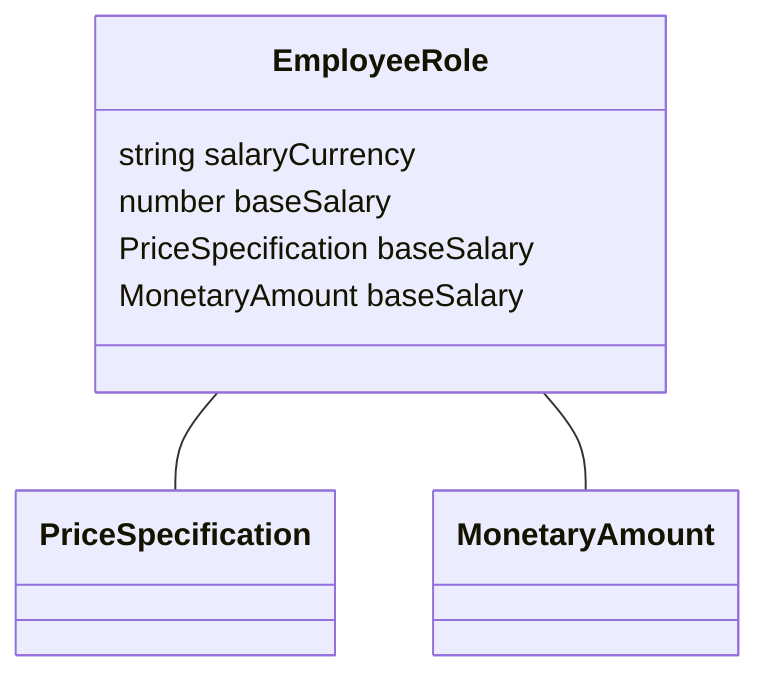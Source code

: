 classDiagram
  EmployeeRole -- PriceSpecification
  EmployeeRole -- MonetaryAmount


class EmployeeRole {

  string salaryCurrency
  number baseSalary
  PriceSpecification baseSalary
  MonetaryAmount baseSalary

 }